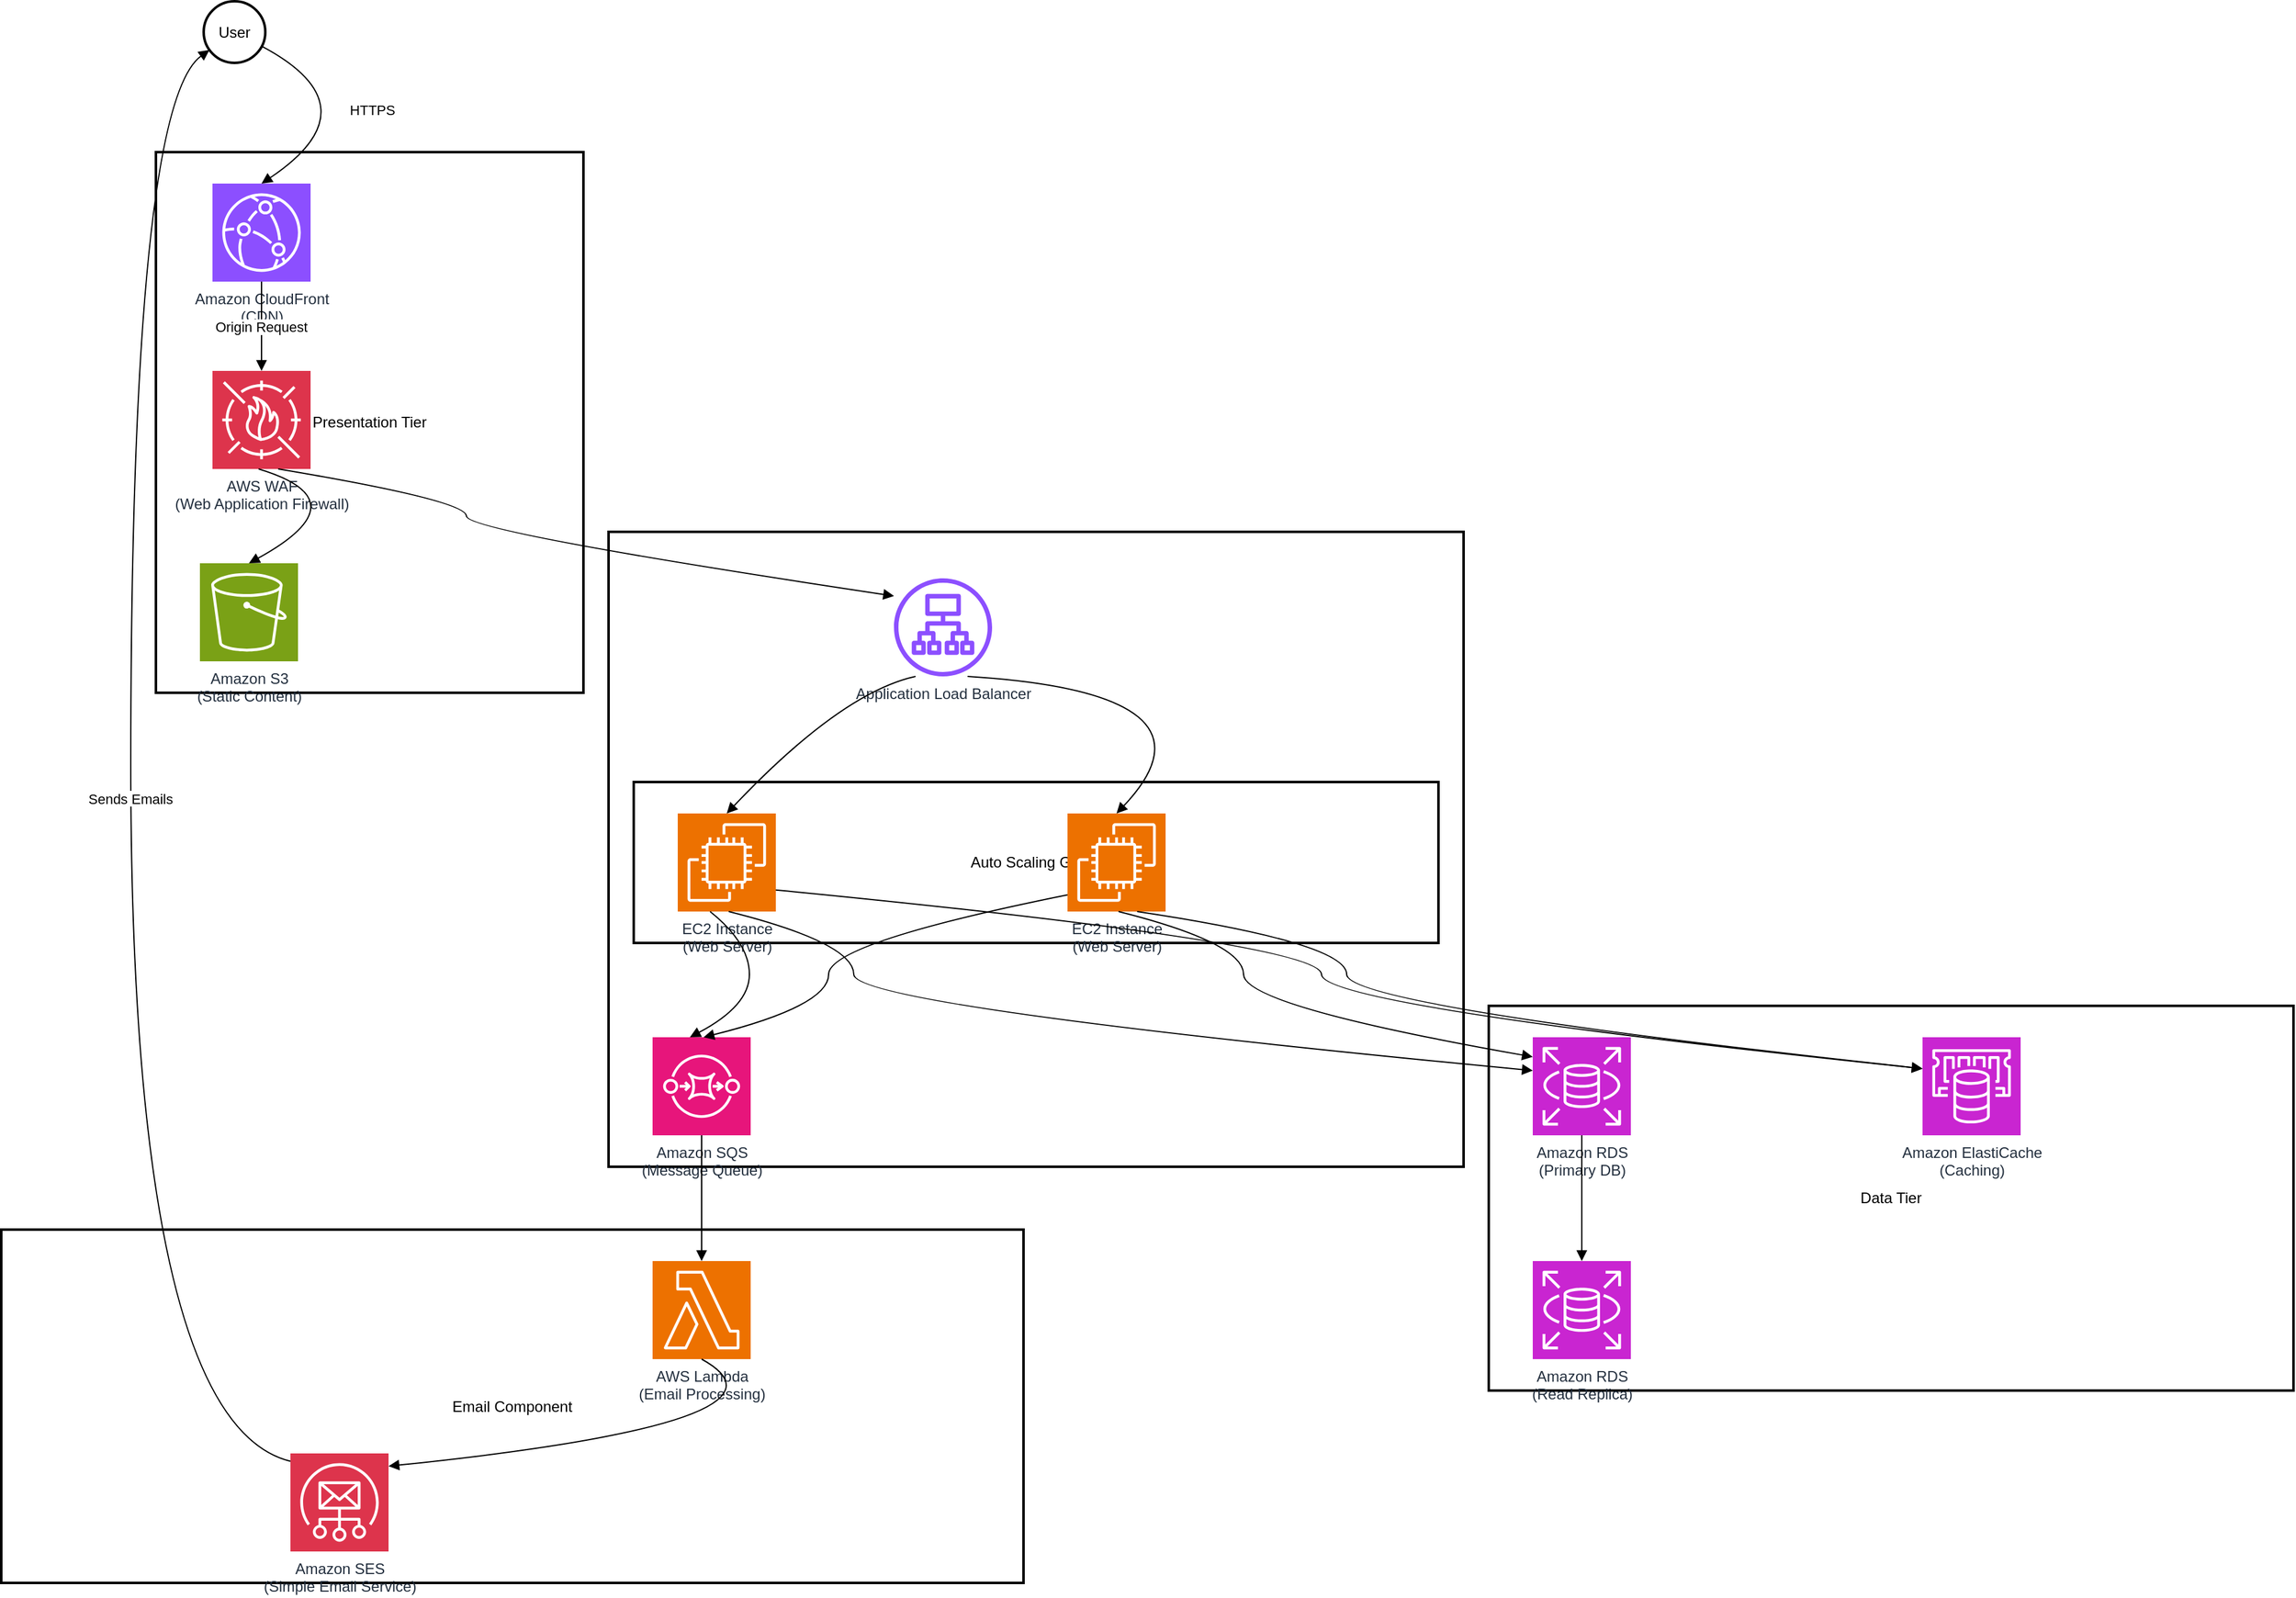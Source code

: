 <mxfile version="26.1.1">
  <diagram name="Page-1" id="4x3QTy1Yol3j7I1FJ-X4">
    <mxGraphModel dx="2718" dy="1431" grid="1" gridSize="10" guides="1" tooltips="1" connect="1" arrows="1" fold="1" page="1" pageScale="1" pageWidth="2336" pageHeight="1654" math="0" shadow="0">
      <root>
        <mxCell id="0" />
        <mxCell id="1" parent="0" />
        <mxCell id="Na5nPybaqLz_nJYxHIOD-1" value="Email Component" style="whiteSpace=wrap;strokeWidth=2;" vertex="1" parent="1">
          <mxGeometry x="20" y="997" width="813" height="281" as="geometry" />
        </mxCell>
        <mxCell id="Na5nPybaqLz_nJYxHIOD-2" value="Data Tier" style="whiteSpace=wrap;strokeWidth=2;" vertex="1" parent="1">
          <mxGeometry x="1203" y="819" width="640" height="306" as="geometry" />
        </mxCell>
        <mxCell id="Na5nPybaqLz_nJYxHIOD-3" value="Application Tier" style="whiteSpace=wrap;strokeWidth=2;" vertex="1" parent="1">
          <mxGeometry x="503" y="442" width="680" height="505" as="geometry" />
        </mxCell>
        <mxCell id="Na5nPybaqLz_nJYxHIOD-4" value="Auto Scaling Group" style="whiteSpace=wrap;strokeWidth=2;" vertex="1" parent="1">
          <mxGeometry x="523" y="641" width="640" height="128" as="geometry" />
        </mxCell>
        <mxCell id="Na5nPybaqLz_nJYxHIOD-5" value="Presentation Tier" style="whiteSpace=wrap;strokeWidth=2;" vertex="1" parent="1">
          <mxGeometry x="143" y="140" width="340" height="430" as="geometry" />
        </mxCell>
        <mxCell id="Na5nPybaqLz_nJYxHIOD-6" value="User" style="ellipse;aspect=fixed;strokeWidth=2;whiteSpace=wrap;" vertex="1" parent="1">
          <mxGeometry x="181" y="20" width="49" height="49" as="geometry" />
        </mxCell>
        <mxCell id="Na5nPybaqLz_nJYxHIOD-7" value="Amazon CloudFront&#xa;(CDN)" style="sketch=0;points=[[0,0,0],[0.25,0,0],[0.5,0,0],[0.75,0,0],[1,0,0],[0,1,0],[0.25,1,0],[0.5,1,0],[0.75,1,0],[1,1,0],[0,0.25,0],[0,0.5,0],[0,0.75,0],[1,0.25,0],[1,0.5,0],[1,0.75,0]];outlineConnect=0;fontColor=#232F3E;fillColor=#8C4FFF;strokeColor=#ffffff;dashed=0;verticalLabelPosition=bottom;verticalAlign=top;align=center;html=1;fontSize=12;fontStyle=0;aspect=fixed;shape=mxgraph.aws4.resourceIcon;resIcon=mxgraph.aws4.cloudfront;" vertex="1" parent="1">
          <mxGeometry x="188" y="165" width="78" height="78" as="geometry" />
        </mxCell>
        <mxCell id="Na5nPybaqLz_nJYxHIOD-8" value="Amazon S3&#xa;(Static Content)" style="sketch=0;points=[[0,0,0],[0.25,0,0],[0.5,0,0],[0.75,0,0],[1,0,0],[0,1,0],[0.25,1,0],[0.5,1,0],[0.75,1,0],[1,1,0],[0,0.25,0],[0,0.5,0],[0,0.75,0],[1,0.25,0],[1,0.5,0],[1,0.75,0]];outlineConnect=0;fontColor=#232F3E;fillColor=#7AA116;strokeColor=#ffffff;dashed=0;verticalLabelPosition=bottom;verticalAlign=top;align=center;html=1;fontSize=12;fontStyle=0;aspect=fixed;shape=mxgraph.aws4.resourceIcon;resIcon=mxgraph.aws4.s3;" vertex="1" parent="1">
          <mxGeometry x="178" y="467" width="78" height="78" as="geometry" />
        </mxCell>
        <mxCell id="Na5nPybaqLz_nJYxHIOD-9" value="AWS WAF&#xa;(Web Application Firewall)" style="sketch=0;points=[[0,0,0],[0.25,0,0],[0.5,0,0],[0.75,0,0],[1,0,0],[0,1,0],[0.25,1,0],[0.5,1,0],[0.75,1,0],[1,1,0],[0,0.25,0],[0,0.5,0],[0,0.75,0],[1,0.25,0],[1,0.5,0],[1,0.75,0]];outlineConnect=0;fontColor=#232F3E;fillColor=#DD344C;strokeColor=#ffffff;dashed=0;verticalLabelPosition=bottom;verticalAlign=top;align=center;html=1;fontSize=12;fontStyle=0;aspect=fixed;shape=mxgraph.aws4.resourceIcon;resIcon=mxgraph.aws4.waf;" vertex="1" parent="1">
          <mxGeometry x="188" y="314" width="78" height="78" as="geometry" />
        </mxCell>
        <mxCell id="Na5nPybaqLz_nJYxHIOD-10" value="Application Load Balancer" style="sketch=0;outlineConnect=0;fontColor=#232F3E;gradientColor=none;fillColor=#8C4FFF;strokeColor=none;dashed=0;verticalLabelPosition=bottom;verticalAlign=top;align=center;html=1;fontSize=12;fontStyle=0;aspect=fixed;pointerEvents=1;shape=mxgraph.aws4.application_load_balancer;" vertex="1" parent="1">
          <mxGeometry x="730" y="479" width="78" height="78" as="geometry" />
        </mxCell>
        <mxCell id="Na5nPybaqLz_nJYxHIOD-11" value="EC2 Instance&#xa;(Web Server)" style="sketch=0;points=[[0,0,0],[0.25,0,0],[0.5,0,0],[0.75,0,0],[1,0,0],[0,1,0],[0.25,1,0],[0.5,1,0],[0.75,1,0],[1,1,0],[0,0.25,0],[0,0.5,0],[0,0.75,0],[1,0.25,0],[1,0.5,0],[1,0.75,0]];outlineConnect=0;fontColor=#232F3E;fillColor=#ED7100;strokeColor=#ffffff;dashed=0;verticalLabelPosition=bottom;verticalAlign=top;align=center;html=1;fontSize=12;fontStyle=0;aspect=fixed;shape=mxgraph.aws4.resourceIcon;resIcon=mxgraph.aws4.ec2;" vertex="1" parent="1">
          <mxGeometry x="868" y="666" width="78" height="78" as="geometry" />
        </mxCell>
        <mxCell id="Na5nPybaqLz_nJYxHIOD-12" value="EC2 Instance&#xa;(Web Server)" style="sketch=0;points=[[0,0,0],[0.25,0,0],[0.5,0,0],[0.75,0,0],[1,0,0],[0,1,0],[0.25,1,0],[0.5,1,0],[0.75,1,0],[1,1,0],[0,0.25,0],[0,0.5,0],[0,0.75,0],[1,0.25,0],[1,0.5,0],[1,0.75,0]];outlineConnect=0;fontColor=#232F3E;fillColor=#ED7100;strokeColor=#ffffff;dashed=0;verticalLabelPosition=bottom;verticalAlign=top;align=center;html=1;fontSize=12;fontStyle=0;aspect=fixed;shape=mxgraph.aws4.resourceIcon;resIcon=mxgraph.aws4.ec2;" vertex="1" parent="1">
          <mxGeometry x="558" y="666" width="78" height="78" as="geometry" />
        </mxCell>
        <mxCell id="Na5nPybaqLz_nJYxHIOD-13" value="Amazon SQS&#xa;(Message Queue)" style="sketch=0;points=[[0,0,0],[0.25,0,0],[0.5,0,0],[0.75,0,0],[1,0,0],[0,1,0],[0.25,1,0],[0.5,1,0],[0.75,1,0],[1,1,0],[0,0.25,0],[0,0.5,0],[0,0.75,0],[1,0.25,0],[1,0.5,0],[1,0.75,0]];outlineConnect=0;fontColor=#232F3E;fillColor=#E7157B;strokeColor=#ffffff;dashed=0;verticalLabelPosition=bottom;verticalAlign=top;align=center;html=1;fontSize=12;fontStyle=0;aspect=fixed;shape=mxgraph.aws4.resourceIcon;resIcon=mxgraph.aws4.sqs;" vertex="1" parent="1">
          <mxGeometry x="538" y="844" width="78" height="78" as="geometry" />
        </mxCell>
        <mxCell id="Na5nPybaqLz_nJYxHIOD-14" value="Amazon RDS&#xa;(Primary DB)" style="sketch=0;points=[[0,0,0],[0.25,0,0],[0.5,0,0],[0.75,0,0],[1,0,0],[0,1,0],[0.25,1,0],[0.5,1,0],[0.75,1,0],[1,1,0],[0,0.25,0],[0,0.5,0],[0,0.75,0],[1,0.25,0],[1,0.5,0],[1,0.75,0]];outlineConnect=0;fontColor=#232F3E;fillColor=#C925D1;strokeColor=#ffffff;dashed=0;verticalLabelPosition=bottom;verticalAlign=top;align=center;html=1;fontSize=12;fontStyle=0;aspect=fixed;shape=mxgraph.aws4.resourceIcon;resIcon=mxgraph.aws4.rds;" vertex="1" parent="1">
          <mxGeometry x="1238" y="844" width="78" height="78" as="geometry" />
        </mxCell>
        <mxCell id="Na5nPybaqLz_nJYxHIOD-15" value="Amazon RDS&#xa;(Read Replica)" style="sketch=0;points=[[0,0,0],[0.25,0,0],[0.5,0,0],[0.75,0,0],[1,0,0],[0,1,0],[0.25,1,0],[0.5,1,0],[0.75,1,0],[1,1,0],[0,0.25,0],[0,0.5,0],[0,0.75,0],[1,0.25,0],[1,0.5,0],[1,0.75,0]];outlineConnect=0;fontColor=#232F3E;fillColor=#C925D1;strokeColor=#ffffff;dashed=0;verticalLabelPosition=bottom;verticalAlign=top;align=center;html=1;fontSize=12;fontStyle=0;aspect=fixed;shape=mxgraph.aws4.resourceIcon;resIcon=mxgraph.aws4.rds;" vertex="1" parent="1">
          <mxGeometry x="1238" y="1022" width="78" height="78" as="geometry" />
        </mxCell>
        <mxCell id="Na5nPybaqLz_nJYxHIOD-16" value="Amazon ElastiCache&#xa;(Caching)" style="sketch=0;points=[[0,0,0],[0.25,0,0],[0.5,0,0],[0.75,0,0],[1,0,0],[0,1,0],[0.25,1,0],[0.5,1,0],[0.75,1,0],[1,1,0],[0,0.25,0],[0,0.5,0],[0,0.75,0],[1,0.25,0],[1,0.5,0],[1,0.75,0]];outlineConnect=0;fontColor=#232F3E;fillColor=#C925D1;strokeColor=#ffffff;dashed=0;verticalLabelPosition=bottom;verticalAlign=top;align=center;html=1;fontSize=12;fontStyle=0;aspect=fixed;shape=mxgraph.aws4.resourceIcon;resIcon=mxgraph.aws4.elasticache;" vertex="1" parent="1">
          <mxGeometry x="1548" y="844" width="78" height="78" as="geometry" />
        </mxCell>
        <mxCell id="Na5nPybaqLz_nJYxHIOD-17" value="AWS Lambda&#xa;(Email Processing)" style="sketch=0;points=[[0,0,0],[0.25,0,0],[0.5,0,0],[0.75,0,0],[1,0,0],[0,1,0],[0.25,1,0],[0.5,1,0],[0.75,1,0],[1,1,0],[0,0.25,0],[0,0.5,0],[0,0.75,0],[1,0.25,0],[1,0.5,0],[1,0.75,0]];outlineConnect=0;fontColor=#232F3E;fillColor=#ED7100;strokeColor=#ffffff;dashed=0;verticalLabelPosition=bottom;verticalAlign=top;align=center;html=1;fontSize=12;fontStyle=0;aspect=fixed;shape=mxgraph.aws4.resourceIcon;resIcon=mxgraph.aws4.lambda;" vertex="1" parent="1">
          <mxGeometry x="538" y="1022" width="78" height="78" as="geometry" />
        </mxCell>
        <mxCell id="Na5nPybaqLz_nJYxHIOD-18" value="Amazon SES&#xa;(Simple Email Service)" style="sketch=0;points=[[0,0,0],[0.25,0,0],[0.5,0,0],[0.75,0,0],[1,0,0],[0,1,0],[0.25,1,0],[0.5,1,0],[0.75,1,0],[1,1,0],[0,0.25,0],[0,0.5,0],[0,0.75,0],[1,0.25,0],[1,0.5,0],[1,0.75,0]];outlineConnect=0;fontColor=#232F3E;fillColor=#DD344C;strokeColor=#ffffff;dashed=0;verticalLabelPosition=bottom;verticalAlign=top;align=center;html=1;fontSize=12;fontStyle=0;aspect=fixed;shape=mxgraph.aws4.resourceIcon;resIcon=mxgraph.aws4.simple_email_service;" vertex="1" parent="1">
          <mxGeometry x="250" y="1175" width="78" height="78" as="geometry" />
        </mxCell>
        <mxCell id="Na5nPybaqLz_nJYxHIOD-19" value="HTTPS" style="curved=1;startArrow=none;endArrow=block;exitX=0.99;exitY=0.76;entryX=0.5;entryY=0;rounded=0;" edge="1" parent="1" source="Na5nPybaqLz_nJYxHIOD-6" target="Na5nPybaqLz_nJYxHIOD-7">
          <mxGeometry relative="1" as="geometry">
            <Array as="points">
              <mxPoint x="318" y="104" />
            </Array>
          </mxGeometry>
        </mxCell>
        <mxCell id="Na5nPybaqLz_nJYxHIOD-20" value="Origin Request" style="curved=1;startArrow=none;endArrow=block;exitX=0.5;exitY=1;entryX=0.5;entryY=0;rounded=0;" edge="1" parent="1" source="Na5nPybaqLz_nJYxHIOD-7" target="Na5nPybaqLz_nJYxHIOD-9">
          <mxGeometry relative="1" as="geometry">
            <Array as="points" />
          </mxGeometry>
        </mxCell>
        <mxCell id="Na5nPybaqLz_nJYxHIOD-21" value="" style="curved=1;startArrow=none;endArrow=block;exitX=0.47;exitY=1;entryX=0.5;entryY=0;rounded=0;" edge="1" parent="1" source="Na5nPybaqLz_nJYxHIOD-9" target="Na5nPybaqLz_nJYxHIOD-8">
          <mxGeometry relative="1" as="geometry">
            <Array as="points">
              <mxPoint x="308" y="417" />
            </Array>
          </mxGeometry>
        </mxCell>
        <mxCell id="Na5nPybaqLz_nJYxHIOD-22" value="" style="curved=1;startArrow=none;endArrow=block;exitX=0.67;exitY=1;entryX=0;entryY=0.18;rounded=0;" edge="1" parent="1" source="Na5nPybaqLz_nJYxHIOD-9" target="Na5nPybaqLz_nJYxHIOD-10">
          <mxGeometry relative="1" as="geometry">
            <Array as="points">
              <mxPoint x="390" y="417" />
              <mxPoint x="390" y="442" />
            </Array>
          </mxGeometry>
        </mxCell>
        <mxCell id="Na5nPybaqLz_nJYxHIOD-23" value="" style="curved=1;startArrow=none;endArrow=block;exitX=0.75;exitY=1;entryX=0.5;entryY=0;rounded=0;" edge="1" parent="1" source="Na5nPybaqLz_nJYxHIOD-10" target="Na5nPybaqLz_nJYxHIOD-11">
          <mxGeometry relative="1" as="geometry">
            <Array as="points">
              <mxPoint x="998" y="570" />
            </Array>
          </mxGeometry>
        </mxCell>
        <mxCell id="Na5nPybaqLz_nJYxHIOD-24" value="" style="curved=1;startArrow=none;endArrow=block;exitX=0.22;exitY=1;entryX=0.5;entryY=0;rounded=0;" edge="1" parent="1" source="Na5nPybaqLz_nJYxHIOD-10" target="Na5nPybaqLz_nJYxHIOD-12">
          <mxGeometry relative="1" as="geometry">
            <Array as="points">
              <mxPoint x="688" y="570" />
            </Array>
          </mxGeometry>
        </mxCell>
        <mxCell id="Na5nPybaqLz_nJYxHIOD-25" value="" style="curved=1;startArrow=none;endArrow=block;exitX=0.52;exitY=1;entryX=0;entryY=0.2;rounded=0;" edge="1" parent="1" source="Na5nPybaqLz_nJYxHIOD-11" target="Na5nPybaqLz_nJYxHIOD-14">
          <mxGeometry relative="1" as="geometry">
            <Array as="points">
              <mxPoint x="1008" y="769" />
              <mxPoint x="1008" y="819" />
            </Array>
          </mxGeometry>
        </mxCell>
        <mxCell id="Na5nPybaqLz_nJYxHIOD-26" value="" style="curved=1;startArrow=none;endArrow=block;exitX=0.71;exitY=1;entryX=0;entryY=0.32;rounded=0;" edge="1" parent="1" source="Na5nPybaqLz_nJYxHIOD-11" target="Na5nPybaqLz_nJYxHIOD-16">
          <mxGeometry relative="1" as="geometry">
            <Array as="points">
              <mxPoint x="1090" y="769" />
              <mxPoint x="1090" y="819" />
            </Array>
          </mxGeometry>
        </mxCell>
        <mxCell id="Na5nPybaqLz_nJYxHIOD-27" value="" style="curved=1;startArrow=none;endArrow=block;exitX=0;exitY=0.83;entryX=0.52;entryY=0;rounded=0;" edge="1" parent="1" source="Na5nPybaqLz_nJYxHIOD-11" target="Na5nPybaqLz_nJYxHIOD-13">
          <mxGeometry relative="1" as="geometry">
            <Array as="points">
              <mxPoint x="678" y="769" />
              <mxPoint x="678" y="819" />
            </Array>
          </mxGeometry>
        </mxCell>
        <mxCell id="Na5nPybaqLz_nJYxHIOD-28" value="" style="curved=1;startArrow=none;endArrow=block;exitX=0.52;exitY=1;entryX=0;entryY=0.34;rounded=0;" edge="1" parent="1" source="Na5nPybaqLz_nJYxHIOD-12" target="Na5nPybaqLz_nJYxHIOD-14">
          <mxGeometry relative="1" as="geometry">
            <Array as="points">
              <mxPoint x="698" y="769" />
              <mxPoint x="698" y="819" />
            </Array>
          </mxGeometry>
        </mxCell>
        <mxCell id="Na5nPybaqLz_nJYxHIOD-29" value="" style="curved=1;startArrow=none;endArrow=block;exitX=1;exitY=0.78;entryX=0;entryY=0.32;rounded=0;" edge="1" parent="1" source="Na5nPybaqLz_nJYxHIOD-12" target="Na5nPybaqLz_nJYxHIOD-16">
          <mxGeometry relative="1" as="geometry">
            <Array as="points">
              <mxPoint x="1070" y="769" />
              <mxPoint x="1070" y="819" />
            </Array>
          </mxGeometry>
        </mxCell>
        <mxCell id="Na5nPybaqLz_nJYxHIOD-30" value="" style="curved=1;startArrow=none;endArrow=block;exitX=0.33;exitY=1;entryX=0.38;entryY=0;rounded=0;" edge="1" parent="1" source="Na5nPybaqLz_nJYxHIOD-12" target="Na5nPybaqLz_nJYxHIOD-13">
          <mxGeometry relative="1" as="geometry">
            <Array as="points">
              <mxPoint x="615" y="769" />
              <mxPoint x="615" y="819" />
            </Array>
          </mxGeometry>
        </mxCell>
        <mxCell id="Na5nPybaqLz_nJYxHIOD-31" value="" style="curved=1;startArrow=none;endArrow=block;exitX=0.5;exitY=1;entryX=0.5;entryY=0;rounded=0;" edge="1" parent="1" source="Na5nPybaqLz_nJYxHIOD-14" target="Na5nPybaqLz_nJYxHIOD-15">
          <mxGeometry relative="1" as="geometry">
            <Array as="points" />
          </mxGeometry>
        </mxCell>
        <mxCell id="Na5nPybaqLz_nJYxHIOD-32" value="" style="curved=1;startArrow=none;endArrow=block;exitX=0.5;exitY=1;entryX=0.5;entryY=0;rounded=0;" edge="1" parent="1" source="Na5nPybaqLz_nJYxHIOD-13" target="Na5nPybaqLz_nJYxHIOD-17">
          <mxGeometry relative="1" as="geometry">
            <Array as="points" />
          </mxGeometry>
        </mxCell>
        <mxCell id="Na5nPybaqLz_nJYxHIOD-33" value="" style="curved=1;startArrow=none;endArrow=block;exitX=0.5;exitY=1;entryX=1;entryY=0.13;rounded=0;" edge="1" parent="1" source="Na5nPybaqLz_nJYxHIOD-17" target="Na5nPybaqLz_nJYxHIOD-18">
          <mxGeometry relative="1" as="geometry">
            <Array as="points">
              <mxPoint x="668" y="1150" />
            </Array>
          </mxGeometry>
        </mxCell>
        <mxCell id="Na5nPybaqLz_nJYxHIOD-34" value="Sends Emails" style="curved=1;startArrow=none;endArrow=block;exitX=0;exitY=0.08;entryX=-0.01;entryY=0.86;rounded=0;" edge="1" parent="1" source="Na5nPybaqLz_nJYxHIOD-18" target="Na5nPybaqLz_nJYxHIOD-6">
          <mxGeometry relative="1" as="geometry">
            <Array as="points">
              <mxPoint x="123" y="1150" />
              <mxPoint x="123" y="104" />
            </Array>
          </mxGeometry>
        </mxCell>
      </root>
    </mxGraphModel>
  </diagram>
</mxfile>
